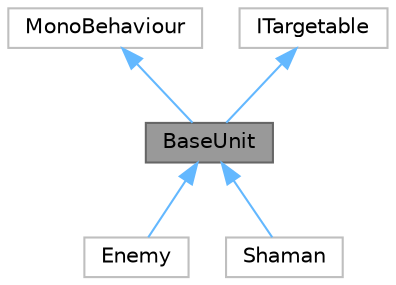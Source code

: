 digraph "BaseUnit"
{
 // LATEX_PDF_SIZE
  bgcolor="transparent";
  edge [fontname=Helvetica,fontsize=10,labelfontname=Helvetica,labelfontsize=10];
  node [fontname=Helvetica,fontsize=10,shape=box,height=0.2,width=0.4];
  Node1 [label="BaseUnit",height=0.2,width=0.4,color="gray40", fillcolor="grey60", style="filled", fontcolor="black",tooltip=" "];
  Node2 -> Node1 [dir="back",color="steelblue1",style="solid"];
  Node2 [label="MonoBehaviour",height=0.2,width=0.4,color="grey75", fillcolor="white", style="filled",tooltip=" "];
  Node3 -> Node1 [dir="back",color="steelblue1",style="solid"];
  Node3 [label="ITargetable",height=0.2,width=0.4,color="grey75", fillcolor="white", style="filled",URL="$interface_i_targetable.html",tooltip=" "];
  Node1 -> Node4 [dir="back",color="steelblue1",style="solid"];
  Node4 [label="Enemy",height=0.2,width=0.4,color="grey75", fillcolor="white", style="filled",URL="$class_enemy.html",tooltip=" "];
  Node1 -> Node5 [dir="back",color="steelblue1",style="solid"];
  Node5 [label="Shaman",height=0.2,width=0.4,color="grey75", fillcolor="white", style="filled",URL="$class_shaman.html",tooltip=" "];
}
